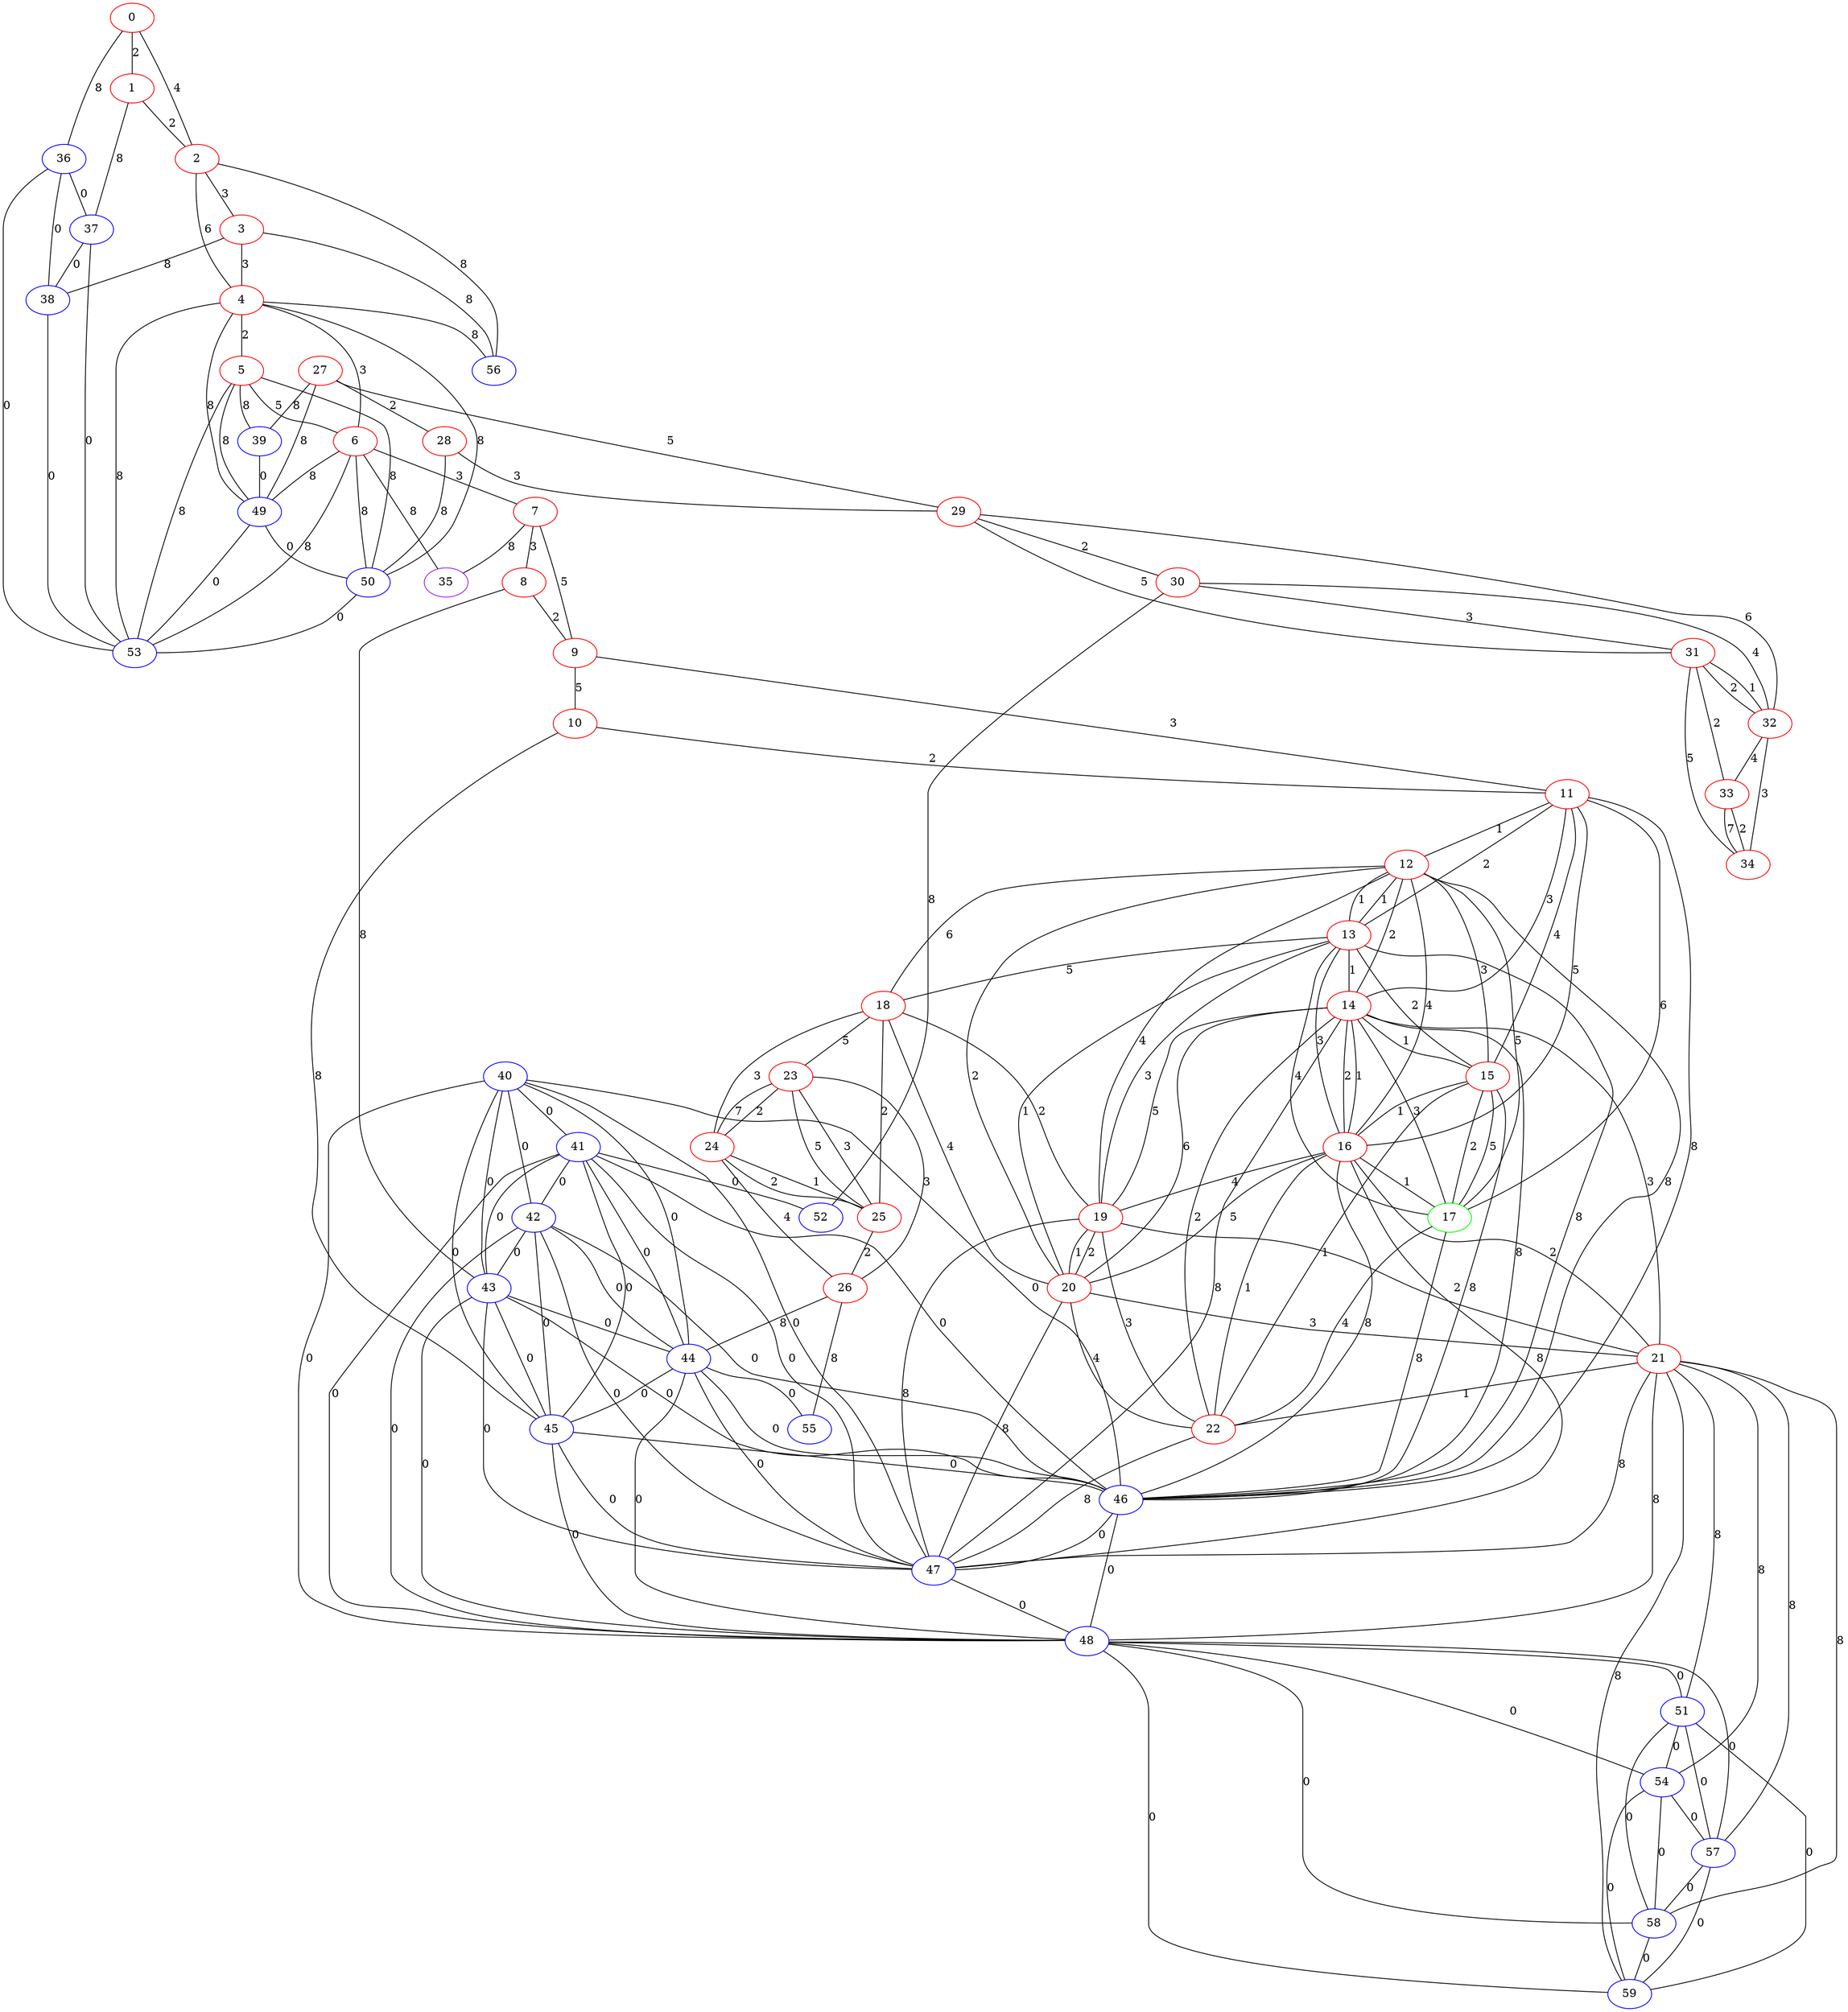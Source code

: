 graph "" {
0 [color=red, weight=1];
1 [color=red, weight=1];
2 [color=red, weight=1];
3 [color=red, weight=1];
4 [color=red, weight=1];
5 [color=red, weight=1];
6 [color=red, weight=1];
7 [color=red, weight=1];
8 [color=red, weight=1];
9 [color=red, weight=1];
10 [color=red, weight=1];
11 [color=red, weight=1];
12 [color=red, weight=1];
13 [color=red, weight=1];
14 [color=red, weight=1];
15 [color=red, weight=1];
16 [color=red, weight=1];
17 [color=green, weight=2];
18 [color=red, weight=1];
19 [color=red, weight=1];
20 [color=red, weight=1];
21 [color=red, weight=1];
22 [color=red, weight=1];
23 [color=red, weight=1];
24 [color=red, weight=1];
25 [color=red, weight=1];
26 [color=red, weight=1];
27 [color=red, weight=1];
28 [color=red, weight=1];
29 [color=red, weight=1];
30 [color=red, weight=1];
31 [color=red, weight=1];
32 [color=red, weight=1];
33 [color=red, weight=1];
34 [color=red, weight=1];
35 [color=purple, weight=4];
36 [color=blue, weight=3];
37 [color=blue, weight=3];
38 [color=blue, weight=3];
39 [color=blue, weight=3];
40 [color=blue, weight=3];
41 [color=blue, weight=3];
42 [color=blue, weight=3];
43 [color=blue, weight=3];
44 [color=blue, weight=3];
45 [color=blue, weight=3];
46 [color=blue, weight=3];
47 [color=blue, weight=3];
48 [color=blue, weight=3];
49 [color=blue, weight=3];
50 [color=blue, weight=3];
51 [color=blue, weight=3];
52 [color=blue, weight=3];
53 [color=blue, weight=3];
54 [color=blue, weight=3];
55 [color=blue, weight=3];
56 [color=blue, weight=3];
57 [color=blue, weight=3];
58 [color=blue, weight=3];
59 [color=blue, weight=3];
0 -- 1  [key=0, label=2];
0 -- 2  [key=0, label=4];
0 -- 36  [key=0, label=8];
1 -- 2  [key=0, label=2];
1 -- 37  [key=0, label=8];
2 -- 3  [key=0, label=3];
2 -- 4  [key=0, label=6];
2 -- 56  [key=0, label=8];
3 -- 56  [key=0, label=8];
3 -- 4  [key=0, label=3];
3 -- 38  [key=0, label=8];
4 -- 5  [key=0, label=2];
4 -- 6  [key=0, label=3];
4 -- 49  [key=0, label=8];
4 -- 50  [key=0, label=8];
4 -- 53  [key=0, label=8];
4 -- 56  [key=0, label=8];
5 -- 6  [key=0, label=5];
5 -- 39  [key=0, label=8];
5 -- 49  [key=0, label=8];
5 -- 50  [key=0, label=8];
5 -- 53  [key=0, label=8];
6 -- 35  [key=0, label=8];
6 -- 7  [key=0, label=3];
6 -- 49  [key=0, label=8];
6 -- 50  [key=0, label=8];
6 -- 53  [key=0, label=8];
7 -- 8  [key=0, label=3];
7 -- 9  [key=0, label=5];
7 -- 35  [key=0, label=8];
8 -- 9  [key=0, label=2];
8 -- 43  [key=0, label=8];
9 -- 10  [key=0, label=5];
9 -- 11  [key=0, label=3];
10 -- 11  [key=0, label=2];
10 -- 45  [key=0, label=8];
11 -- 12  [key=0, label=1];
11 -- 13  [key=0, label=2];
11 -- 14  [key=0, label=3];
11 -- 15  [key=0, label=4];
11 -- 16  [key=0, label=5];
11 -- 17  [key=0, label=6];
11 -- 46  [key=0, label=8];
12 -- 13  [key=0, label=1];
12 -- 13  [key=1, label=1];
12 -- 14  [key=0, label=2];
12 -- 15  [key=0, label=3];
12 -- 16  [key=0, label=4];
12 -- 17  [key=0, label=5];
12 -- 18  [key=0, label=6];
12 -- 19  [key=0, label=4];
12 -- 20  [key=0, label=2];
12 -- 46  [key=0, label=8];
13 -- 14  [key=0, label=1];
13 -- 15  [key=0, label=2];
13 -- 16  [key=0, label=3];
13 -- 17  [key=0, label=4];
13 -- 18  [key=0, label=5];
13 -- 19  [key=0, label=3];
13 -- 20  [key=0, label=1];
13 -- 46  [key=0, label=8];
14 -- 46  [key=0, label=8];
14 -- 15  [key=0, label=1];
14 -- 16  [key=0, label=1];
14 -- 16  [key=1, label=2];
14 -- 17  [key=0, label=3];
14 -- 19  [key=0, label=5];
14 -- 20  [key=0, label=6];
14 -- 21  [key=0, label=3];
14 -- 22  [key=0, label=2];
14 -- 47  [key=0, label=8];
15 -- 16  [key=0, label=1];
15 -- 17  [key=0, label=5];
15 -- 17  [key=1, label=2];
15 -- 46  [key=0, label=8];
15 -- 22  [key=0, label=1];
16 -- 17  [key=0, label=1];
16 -- 19  [key=0, label=4];
16 -- 20  [key=0, label=5];
16 -- 21  [key=0, label=2];
16 -- 22  [key=0, label=1];
16 -- 46  [key=0, label=8];
16 -- 47  [key=0, label=8];
17 -- 46  [key=0, label=8];
17 -- 22  [key=0, label=4];
18 -- 19  [key=0, label=2];
18 -- 20  [key=0, label=4];
18 -- 23  [key=0, label=5];
18 -- 24  [key=0, label=3];
18 -- 25  [key=0, label=2];
19 -- 47  [key=0, label=8];
19 -- 20  [key=0, label=1];
19 -- 20  [key=1, label=2];
19 -- 21  [key=0, label=2];
19 -- 22  [key=0, label=3];
20 -- 47  [key=0, label=8];
20 -- 21  [key=0, label=3];
20 -- 22  [key=0, label=4];
21 -- 48  [key=0, label=8];
21 -- 54  [key=0, label=8];
21 -- 51  [key=0, label=8];
21 -- 47  [key=0, label=8];
21 -- 22  [key=0, label=1];
21 -- 57  [key=0, label=8];
21 -- 58  [key=0, label=8];
21 -- 59  [key=0, label=8];
22 -- 47  [key=0, label=8];
23 -- 24  [key=0, label=2];
23 -- 24  [key=1, label=7];
23 -- 25  [key=0, label=3];
23 -- 25  [key=1, label=5];
23 -- 26  [key=0, label=3];
24 -- 25  [key=0, label=1];
24 -- 25  [key=1, label=2];
24 -- 26  [key=0, label=4];
25 -- 26  [key=0, label=2];
26 -- 55  [key=0, label=8];
26 -- 44  [key=0, label=8];
27 -- 49  [key=0, label=8];
27 -- 28  [key=0, label=2];
27 -- 29  [key=0, label=5];
27 -- 39  [key=0, label=8];
28 -- 50  [key=0, label=8];
28 -- 29  [key=0, label=3];
29 -- 32  [key=0, label=6];
29 -- 30  [key=0, label=2];
29 -- 31  [key=0, label=5];
30 -- 32  [key=0, label=4];
30 -- 52  [key=0, label=8];
30 -- 31  [key=0, label=3];
31 -- 32  [key=0, label=2];
31 -- 32  [key=1, label=1];
31 -- 33  [key=0, label=2];
31 -- 34  [key=0, label=5];
32 -- 33  [key=0, label=4];
32 -- 34  [key=0, label=3];
33 -- 34  [key=0, label=2];
33 -- 34  [key=1, label=7];
36 -- 37  [key=0, label=0];
36 -- 38  [key=0, label=0];
36 -- 53  [key=0, label=0];
37 -- 53  [key=0, label=0];
37 -- 38  [key=0, label=0];
38 -- 53  [key=0, label=0];
39 -- 49  [key=0, label=0];
40 -- 41  [key=0, label=0];
40 -- 42  [key=0, label=0];
40 -- 43  [key=0, label=0];
40 -- 44  [key=0, label=0];
40 -- 45  [key=0, label=0];
40 -- 46  [key=0, label=0];
40 -- 47  [key=0, label=0];
40 -- 48  [key=0, label=0];
41 -- 42  [key=0, label=0];
41 -- 43  [key=0, label=0];
41 -- 44  [key=0, label=0];
41 -- 45  [key=0, label=0];
41 -- 46  [key=0, label=0];
41 -- 47  [key=0, label=0];
41 -- 48  [key=0, label=0];
41 -- 52  [key=0, label=0];
42 -- 43  [key=0, label=0];
42 -- 44  [key=0, label=0];
42 -- 45  [key=0, label=0];
42 -- 46  [key=0, label=0];
42 -- 47  [key=0, label=0];
42 -- 48  [key=0, label=0];
43 -- 44  [key=0, label=0];
43 -- 45  [key=0, label=0];
43 -- 46  [key=0, label=0];
43 -- 47  [key=0, label=0];
43 -- 48  [key=0, label=0];
44 -- 45  [key=0, label=0];
44 -- 46  [key=0, label=0];
44 -- 47  [key=0, label=0];
44 -- 48  [key=0, label=0];
44 -- 55  [key=0, label=0];
45 -- 46  [key=0, label=0];
45 -- 47  [key=0, label=0];
45 -- 48  [key=0, label=0];
46 -- 47  [key=0, label=0];
46 -- 48  [key=0, label=0];
47 -- 48  [key=0, label=0];
48 -- 51  [key=0, label=0];
48 -- 54  [key=0, label=0];
48 -- 57  [key=0, label=0];
48 -- 58  [key=0, label=0];
48 -- 59  [key=0, label=0];
49 -- 50  [key=0, label=0];
49 -- 53  [key=0, label=0];
50 -- 53  [key=0, label=0];
51 -- 54  [key=0, label=0];
51 -- 57  [key=0, label=0];
51 -- 58  [key=0, label=0];
51 -- 59  [key=0, label=0];
54 -- 57  [key=0, label=0];
54 -- 58  [key=0, label=0];
54 -- 59  [key=0, label=0];
57 -- 58  [key=0, label=0];
57 -- 59  [key=0, label=0];
58 -- 59  [key=0, label=0];
}
